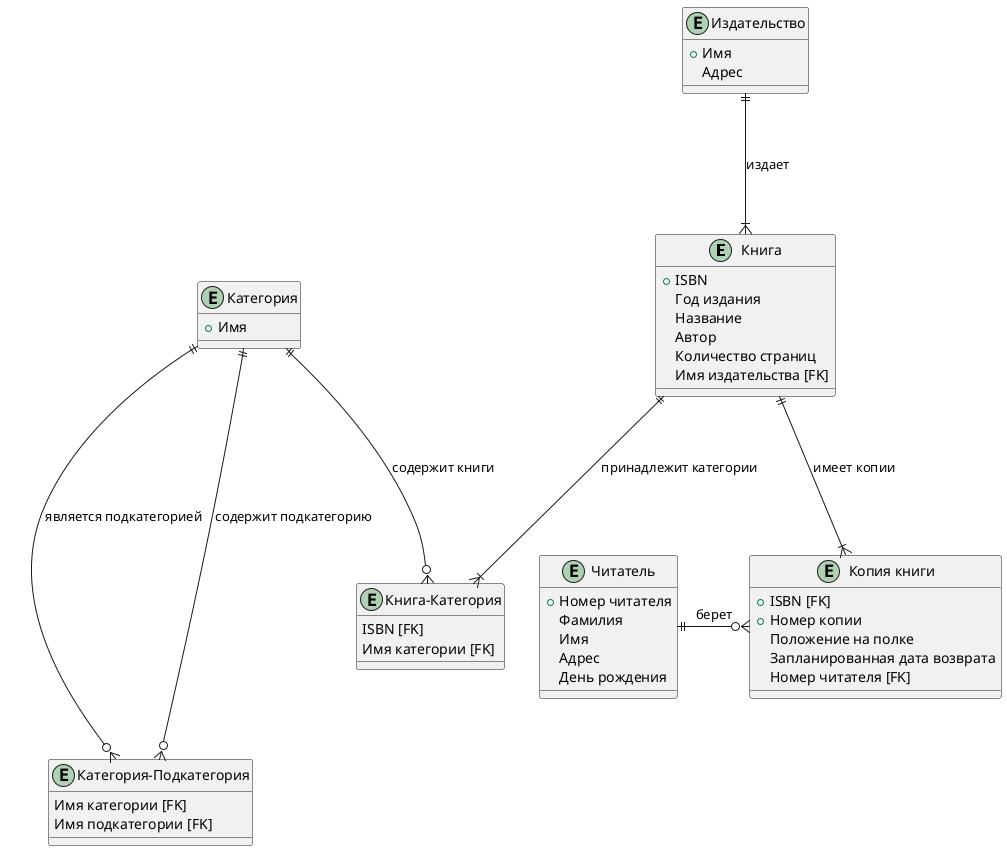 @startuml exercise_1

entity "Книга" as book {
    + ISBN
    Год издания
    Название
    Автор
    Количество страниц
    Имя издательства [FK]
}

entity "Копия книги" as book_copy {
    + ISBN [FK]
    + Номер копии
    Положение на полке
    Запланированная дата возврата
    Номер читателя [FK]
}

entity "Читатель" as reader {
    + Номер читателя
    Фамилия
    Имя
    Адрес
    День рождения
}

entity "Издательство" as publisher {
    + Имя
    Адрес
}

entity "Категория" as category {
    + Имя
}

entity "Книга-Категория" as book_category {
    ISBN [FK]
    Имя категории [FK]
}

entity "Категория-Подкатегория" as category_tree {
    Имя категории [FK]
    Имя подкатегории [FK]
}

publisher ||---|{ book : издает
book ||---|{ book_copy : имеет копии
reader ||-o{ book_copy : берет
book ||---|{ book_category : принадлежит категории
category ||---o{ book_category : содержит книги
category ||----o{ category_tree : содержит подкатегорию
category ||----o{ category_tree : является подкатегорией

@enduml
